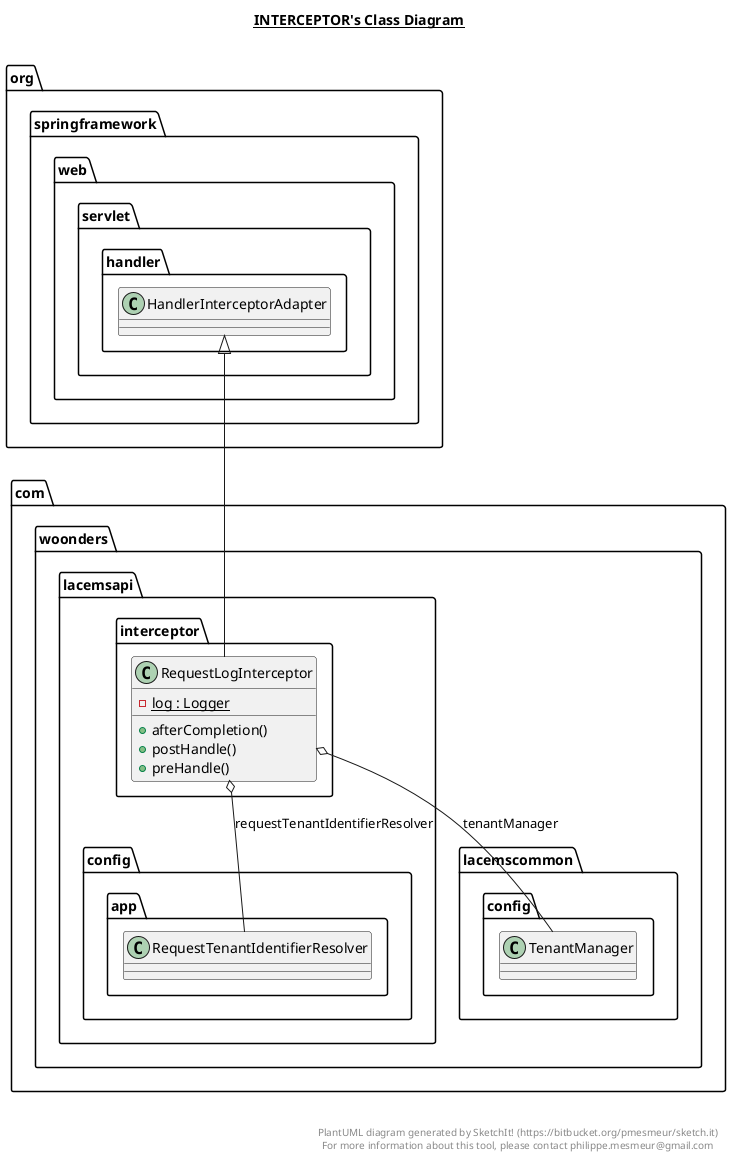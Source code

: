@startuml

title __INTERCEPTOR's Class Diagram__\n

  namespace com.woonders.lacemsapi.interceptor {
    class com.woonders.lacemsapi.interceptor.RequestLogInterceptor {
        {static} - log : Logger
        + afterCompletion()
        + postHandle()
        + preHandle()
    }
  }
  

  com.woonders.lacemsapi.interceptor.RequestLogInterceptor -up-|> org.springframework.web.servlet.handler.HandlerInterceptorAdapter
  com.woonders.lacemsapi.interceptor.RequestLogInterceptor o-- com.woonders.lacemsapi.config.app.RequestTenantIdentifierResolver : requestTenantIdentifierResolver
  com.woonders.lacemsapi.interceptor.RequestLogInterceptor o-- com.woonders.lacemscommon.config.TenantManager : tenantManager


right footer


PlantUML diagram generated by SketchIt! (https://bitbucket.org/pmesmeur/sketch.it)
For more information about this tool, please contact philippe.mesmeur@gmail.com
endfooter

@enduml
